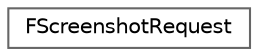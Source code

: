 digraph "Graphical Class Hierarchy"
{
 // INTERACTIVE_SVG=YES
 // LATEX_PDF_SIZE
  bgcolor="transparent";
  edge [fontname=Helvetica,fontsize=10,labelfontname=Helvetica,labelfontsize=10];
  node [fontname=Helvetica,fontsize=10,shape=box,height=0.2,width=0.4];
  rankdir="LR";
  Node0 [id="Node000000",label="FScreenshotRequest",height=0.2,width=0.4,color="grey40", fillcolor="white", style="filled",URL="$d7/d62/structFScreenshotRequest.html",tooltip=" "];
}
